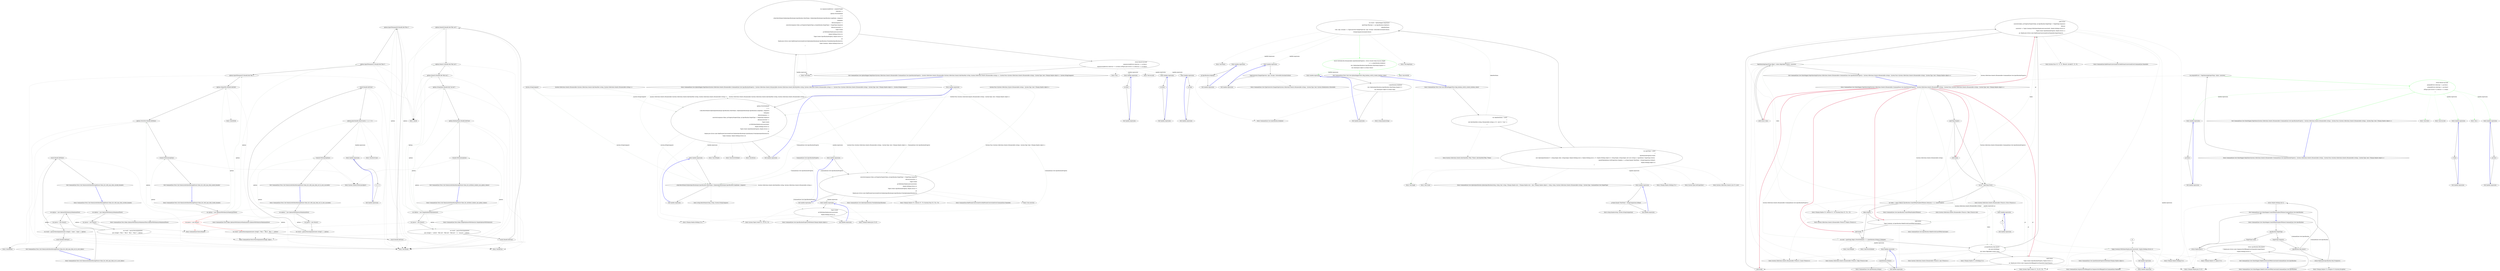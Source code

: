 digraph  {
m0_17 [label="Entry Unk.Be", span="", cluster="Unk.Be", file="InstanceChooser.cs"];
m0_12 [label="Entry CommandLine.Tests.Fakes.SimpleOptionsWithValueList.SimpleOptionsWithValueList()", span="35-35", cluster="CommandLine.Tests.Fakes.SimpleOptionsWithValueList.SimpleOptionsWithValueList()", file="InstanceChooser.cs"];
m0_16 [label="Entry Unk.BeTrue", span="", cluster="Unk.BeTrue", file="InstanceChooser.cs"];
m0_34 [label="Entry CommandLine.Tests.Unit.ValueListAttributeParsingFixture.Value_list_with_max_elem_outside_bounds()", span="76-76", cluster="CommandLine.Tests.Unit.ValueListAttributeParsingFixture.Value_list_with_max_elem_outside_bounds()", file="InstanceChooser.cs"];
m0_35 [label="var options = new OptionsWithValueListMaximumThree()", span="78-78", cluster="CommandLine.Tests.Unit.ValueListAttributeParsingFixture.Value_list_with_max_elem_outside_bounds()", file="InstanceChooser.cs"];
m0_36 [label="var parser = new Parser()", span="79-79", cluster="CommandLine.Tests.Unit.ValueListAttributeParsingFixture.Value_list_with_max_elem_outside_bounds()", file="InstanceChooser.cs"];
m0_37 [label="var result = parser.ParseArguments(\r\n                    new string[] { ''file.a'', ''file.b'', ''file.c'', ''file.d'' }, options)", span="80-81", cluster="CommandLine.Tests.Unit.ValueListAttributeParsingFixture.Value_list_with_max_elem_outside_bounds()", file="InstanceChooser.cs"];
m0_38 [label="result.Should().BeFalse()", span="83-83", cluster="CommandLine.Tests.Unit.ValueListAttributeParsingFixture.Value_list_with_max_elem_outside_bounds()", file="InstanceChooser.cs"];
m0_39 [label="Exit CommandLine.Tests.Unit.ValueListAttributeParsingFixture.Value_list_with_max_elem_outside_bounds()", span="76-76", cluster="CommandLine.Tests.Unit.ValueListAttributeParsingFixture.Value_list_with_max_elem_outside_bounds()", file="InstanceChooser.cs"];
m0_18 [label="Entry System.Console.WriteLine(object)", span="0-0", cluster="System.Console.WriteLine(object)", file="InstanceChooser.cs"];
m0_14 [label="Entry CommandLine.Parser.ParseArguments(string[], object)", span="141-141", cluster="CommandLine.Parser.ParseArguments(string[], object)", file="InstanceChooser.cs"];
m0_33 [label="Entry Unk.BeFalse", span="", cluster="Unk.BeFalse", file="InstanceChooser.cs"];
m0_32 [label="Entry Unk.BeNull", span="", cluster="Unk.BeNull", file="InstanceChooser.cs"];
m0_13 [label="Entry CommandLine.Parser.Parser()", span="55-55", cluster="CommandLine.Parser.Parser()", file="InstanceChooser.cs"];
m0_19 [label="Entry CommandLine.Tests.Unit.ValueListAttributeParsingFixture.Value_list_with_max_elem_inside_bounds()", span="59-59", cluster="CommandLine.Tests.Unit.ValueListAttributeParsingFixture.Value_list_with_max_elem_inside_bounds()", file="InstanceChooser.cs"];
m0_20 [label="var options = new OptionsWithValueListMaximumThree()", span="61-61", cluster="CommandLine.Tests.Unit.ValueListAttributeParsingFixture.Value_list_with_max_elem_inside_bounds()", file="InstanceChooser.cs"];
m0_21 [label="var parser = new Parser()", span="62-62", cluster="CommandLine.Tests.Unit.ValueListAttributeParsingFixture.Value_list_with_max_elem_inside_bounds()", color=red, community=0, file="InstanceChooser.cs"];
m0_22 [label="var result = parser.ParseArguments(new string[] { ''file.a'', ''file.b'', ''file.c'' }, options)", span="63-63", cluster="CommandLine.Tests.Unit.ValueListAttributeParsingFixture.Value_list_with_max_elem_inside_bounds()", file="InstanceChooser.cs"];
m0_24 [label="options.InputFilenames[0].Should().Be(''file.a'')", span="67-67", cluster="CommandLine.Tests.Unit.ValueListAttributeParsingFixture.Value_list_with_max_elem_inside_bounds()", file="InstanceChooser.cs"];
m0_25 [label="options.InputFilenames[1].Should().Be(''file.b'')", span="68-68", cluster="CommandLine.Tests.Unit.ValueListAttributeParsingFixture.Value_list_with_max_elem_inside_bounds()", file="InstanceChooser.cs"];
m0_26 [label="options.InputFilenames[2].Should().Be(''file.c'')", span="69-69", cluster="CommandLine.Tests.Unit.ValueListAttributeParsingFixture.Value_list_with_max_elem_inside_bounds()", file="InstanceChooser.cs"];
m0_27 [label="options.OutputFile.Should().BeNull()", span="70-70", cluster="CommandLine.Tests.Unit.ValueListAttributeParsingFixture.Value_list_with_max_elem_inside_bounds()", file="InstanceChooser.cs"];
m0_28 [label="options.Overwrite.Should().BeFalse()", span="71-71", cluster="CommandLine.Tests.Unit.ValueListAttributeParsingFixture.Value_list_with_max_elem_inside_bounds()", file="InstanceChooser.cs"];
m0_29 [label="Console.WriteLine(options)", span="72-72", cluster="CommandLine.Tests.Unit.ValueListAttributeParsingFixture.Value_list_with_max_elem_inside_bounds()", file="InstanceChooser.cs"];
m0_23 [label="result.Should().BeTrue()", span="65-65", cluster="CommandLine.Tests.Unit.ValueListAttributeParsingFixture.Value_list_with_max_elem_inside_bounds()", file="InstanceChooser.cs"];
m0_30 [label="Exit CommandLine.Tests.Unit.ValueListAttributeParsingFixture.Value_list_with_max_elem_inside_bounds()", span="59-59", cluster="CommandLine.Tests.Unit.ValueListAttributeParsingFixture.Value_list_with_max_elem_inside_bounds()", file="InstanceChooser.cs"];
m0_49 [label="Entry Unk.HaveCount", span="", cluster="Unk.HaveCount", file="InstanceChooser.cs"];
m0_40 [label="Entry CommandLine.Tests.Unit.ValueListAttributeParsingFixture.Value_list_with_max_elem_set_to_zero_succeeds()", span="87-87", cluster="CommandLine.Tests.Unit.ValueListAttributeParsingFixture.Value_list_with_max_elem_set_to_zero_succeeds()", file="InstanceChooser.cs"];
m0_41 [label="var options = new OptionsWithValueListMaximumZero()", span="89-89", cluster="CommandLine.Tests.Unit.ValueListAttributeParsingFixture.Value_list_with_max_elem_set_to_zero_succeeds()", file="InstanceChooser.cs"];
m0_42 [label="var parser = new Parser()", span="90-90", cluster="CommandLine.Tests.Unit.ValueListAttributeParsingFixture.Value_list_with_max_elem_set_to_zero_succeeds()", file="InstanceChooser.cs"];
m0_43 [label="var result = parser.ParseArguments(new string[] { }, options)", span="91-91", cluster="CommandLine.Tests.Unit.ValueListAttributeParsingFixture.Value_list_with_max_elem_set_to_zero_succeeds()", file="InstanceChooser.cs"];
m0_45 [label="options.Junk.Should().HaveCount(n => n == 0)", span="95-95", cluster="CommandLine.Tests.Unit.ValueListAttributeParsingFixture.Value_list_with_max_elem_set_to_zero_succeeds()", file="InstanceChooser.cs"];
m0_46 [label="Console.WriteLine(options)", span="96-96", cluster="CommandLine.Tests.Unit.ValueListAttributeParsingFixture.Value_list_with_max_elem_set_to_zero_succeeds()", file="InstanceChooser.cs"];
m0_44 [label="result.Should().BeTrue()", span="93-93", cluster="CommandLine.Tests.Unit.ValueListAttributeParsingFixture.Value_list_with_max_elem_set_to_zero_succeeds()", file="InstanceChooser.cs"];
m0_47 [label="Exit CommandLine.Tests.Unit.ValueListAttributeParsingFixture.Value_list_with_max_elem_set_to_zero_succeeds()", span="87-87", cluster="CommandLine.Tests.Unit.ValueListAttributeParsingFixture.Value_list_with_max_elem_set_to_zero_succeeds()", file="InstanceChooser.cs"];
m0_50 [label="Entry lambda expression", span="95-95", cluster="lambda expression", file="InstanceChooser.cs"];
m0_51 [label="n == 0", span="95-95", cluster="lambda expression", file="InstanceChooser.cs"];
m0_52 [label="Exit lambda expression", span="95-95", cluster="lambda expression", file="InstanceChooser.cs"];
m0_48 [label="Entry CommandLine.Tests.Fakes.OptionsWithValueListMaximumZero.OptionsWithValueListMaximumZero()", span="36-36", cluster="CommandLine.Tests.Fakes.OptionsWithValueListMaximumZero.OptionsWithValueListMaximumZero()", file="InstanceChooser.cs"];
m0_31 [label="Entry CommandLine.Tests.Fakes.OptionsWithValueListMaximumThree.OptionsWithValueListMaximumThree()", span="35-35", cluster="CommandLine.Tests.Fakes.OptionsWithValueListMaximumThree.OptionsWithValueListMaximumThree()", file="InstanceChooser.cs"];
m0_53 [label="Entry CommandLine.Tests.Unit.ValueListAttributeParsingFixture.Value_list_with_max_elem_set_to_zero_failes()", span="100-100", cluster="CommandLine.Tests.Unit.ValueListAttributeParsingFixture.Value_list_with_max_elem_set_to_zero_failes()", file="InstanceChooser.cs"];
m0_54 [label="var options = new OptionsWithValueListMaximumZero()", span="102-102", cluster="CommandLine.Tests.Unit.ValueListAttributeParsingFixture.Value_list_with_max_elem_set_to_zero_failes()", file="InstanceChooser.cs"];
m0_55 [label="var parser = new Parser()", span="103-103", cluster="CommandLine.Tests.Unit.ValueListAttributeParsingFixture.Value_list_with_max_elem_set_to_zero_failes()", file="InstanceChooser.cs"];
m0_56 [label="var result = parser.ParseArguments(new string[] { ''some'', ''value'' }, options)", span="104-104", cluster="CommandLine.Tests.Unit.ValueListAttributeParsingFixture.Value_list_with_max_elem_set_to_zero_failes()", file="InstanceChooser.cs"];
m0_57 [label="result.Should().BeFalse()", span="106-106", cluster="CommandLine.Tests.Unit.ValueListAttributeParsingFixture.Value_list_with_max_elem_set_to_zero_failes()", file="InstanceChooser.cs"];
m0_58 [label="Exit CommandLine.Tests.Unit.ValueListAttributeParsingFixture.Value_list_with_max_elem_set_to_zero_failes()", span="100-100", cluster="CommandLine.Tests.Unit.ValueListAttributeParsingFixture.Value_list_with_max_elem_set_to_zero_failes()", file="InstanceChooser.cs"];
m0_0 [label="Entry CommandLine.Tests.Unit.ValueListAttributeParsingFixture.Value_list_attribute_isolates_non_option_values()", span="41-41", cluster="CommandLine.Tests.Unit.ValueListAttributeParsingFixture.Value_list_attribute_isolates_non_option_values()", file="InstanceChooser.cs"];
m0_1 [label="var options = new SimpleOptionsWithValueList()", span="43-43", cluster="CommandLine.Tests.Unit.ValueListAttributeParsingFixture.Value_list_attribute_isolates_non_option_values()", file="InstanceChooser.cs"];
m0_2 [label="var parser = new Parser()", span="44-44", cluster="CommandLine.Tests.Unit.ValueListAttributeParsingFixture.Value_list_attribute_isolates_non_option_values()", file="InstanceChooser.cs"];
m0_3 [label="var result = parser.ParseArguments(\r\n                new string[] { ''--switch'', ''file1.ext'', ''file2.ext'', ''file3.ext'', ''-s'', ''out.ext'' }, options)", span="45-46", cluster="CommandLine.Tests.Unit.ValueListAttributeParsingFixture.Value_list_attribute_isolates_non_option_values()", file="InstanceChooser.cs"];
m0_5 [label="options.Items[0].Should().Be(''file1.ext'')", span="50-50", cluster="CommandLine.Tests.Unit.ValueListAttributeParsingFixture.Value_list_attribute_isolates_non_option_values()", file="InstanceChooser.cs"];
m0_6 [label="options.Items[1].Should().Be(''file2.ext'')", span="51-51", cluster="CommandLine.Tests.Unit.ValueListAttributeParsingFixture.Value_list_attribute_isolates_non_option_values()", file="InstanceChooser.cs"];
m0_7 [label="options.Items[2].Should().Be(''file3.ext'')", span="52-52", cluster="CommandLine.Tests.Unit.ValueListAttributeParsingFixture.Value_list_attribute_isolates_non_option_values()", file="InstanceChooser.cs"];
m0_8 [label="options.StringValue.Should().Be(''out.ext'')", span="53-53", cluster="CommandLine.Tests.Unit.ValueListAttributeParsingFixture.Value_list_attribute_isolates_non_option_values()", file="InstanceChooser.cs"];
m0_9 [label="options.BooleanValue.Should().BeTrue()", span="54-54", cluster="CommandLine.Tests.Unit.ValueListAttributeParsingFixture.Value_list_attribute_isolates_non_option_values()", file="InstanceChooser.cs"];
m0_10 [label="Console.WriteLine(options)", span="55-55", cluster="CommandLine.Tests.Unit.ValueListAttributeParsingFixture.Value_list_attribute_isolates_non_option_values()", file="InstanceChooser.cs"];
m0_4 [label="result.Should().BeTrue()", span="48-48", cluster="CommandLine.Tests.Unit.ValueListAttributeParsingFixture.Value_list_attribute_isolates_non_option_values()", file="InstanceChooser.cs"];
m0_11 [label="Exit CommandLine.Tests.Unit.ValueListAttributeParsingFixture.Value_list_attribute_isolates_non_option_values()", span="41-41", cluster="CommandLine.Tests.Unit.ValueListAttributeParsingFixture.Value_list_attribute_isolates_non_option_values()", file="InstanceChooser.cs"];
m0_15 [label="Entry Unk.Should", span="", cluster="Unk.Should", file="InstanceChooser.cs"];
m1_4 [label="Entry Unk.Select", span="", cluster="Unk.Select", file="OptionMapper.cs"];
m1_18 [label="Entry string.MatchName(string, string, System.StringComparer)", span="8-8", cluster="string.MatchName(string, string, System.StringComparer)", file="OptionMapper.cs"];
m1_24 [label="Entry CommandLine.Core.OptionSpecification.FromOptionSpecification()", span="15-15", cluster="CommandLine.Core.OptionSpecification.FromOptionSpecification()", file="OptionMapper.cs"];
m1_26 [label="Entry CSharpx.Maybe<T1>.Return<T1, T2>(System.Func<T1, T2>, T2)", span="126-126", cluster="CSharpx.Maybe<T1>.Return<T1, T2>(System.Func<T1, T2>, T2)", file="OptionMapper.cs"];
m1_23 [label="Entry CommandLine.BadFormatConversionError.BadFormatConversionError(CommandLine.NameInfo)", span="324-324", cluster="CommandLine.BadFormatConversionError.BadFormatConversionError(CommandLine.NameInfo)", file="OptionMapper.cs"];
m1_11 [label="Entry Unk.ToMaybe", span="", cluster="Unk.ToMaybe", file="OptionMapper.cs"];
m1_10 [label="Entry Unk.FirstOrDefault", span="", cluster="Unk.FirstOrDefault", file="OptionMapper.cs"];
m1_25 [label="Entry CSharpx.Maybe.Just<T>(T)", span="80-80", cluster="CSharpx.Maybe.Just<T>(T)", file="OptionMapper.cs"];
m1_13 [label="Entry System.Tuple.Create<T1, T2>(T1, T2)", span="0-0", cluster="System.Tuple.Create<T1, T2>(T1, T2)", file="OptionMapper.cs"];
m1_27 [label="Entry lambda expression", span="28-31", cluster="lambda expression", file="OptionMapper.cs"];
m1_8 [label="options.FirstOrDefault(\r\n                            s =>\r\n                            s.Key.MatchName(((OptionSpecification)pt.Specification).ShortName, ((OptionSpecification)pt.Specification).LongName, comparer))\r\n                               .ToMaybe()\r\n                               .Return(sequence =>\r\n                                    converter(sequence.Value, pt.Property.PropertyType, pt.Specification.TargetType != TargetType.Sequence)\r\n                                    .Return(converted =>\r\n                                            Tuple.Create(\r\n                                                pt.WithValue(Maybe.Just(converted)),\r\n                                                Maybe.Nothing<Error>()),\r\n                                            Tuple.Create<SpecificationProperty, Maybe<Error>>(\r\n                                                pt,\r\n                                                Maybe.Just<Error>(new BadFormatConversionError(((OptionSpecification)pt.Specification).FromOptionSpecification())))),\r\n                                Tuple.Create(pt, Maybe.Nothing<Error>()))", span="22-35", cluster="lambda expression", file="OptionMapper.cs"];
m1_16 [label="s.Key.MatchName(((OptionSpecification)pt.Specification).ShortName, ((OptionSpecification)pt.Specification).LongName, comparer)", span="24-24", cluster="lambda expression", file="OptionMapper.cs"];
m1_20 [label="converter(sequence.Value, pt.Property.PropertyType, pt.Specification.TargetType != TargetType.Sequence)\r\n                                    .Return(converted =>\r\n                                            Tuple.Create(\r\n                                                pt.WithValue(Maybe.Just(converted)),\r\n                                                Maybe.Nothing<Error>()),\r\n                                            Tuple.Create<SpecificationProperty, Maybe<Error>>(\r\n                                                pt,\r\n                                                Maybe.Just<Error>(new BadFormatConversionError(((OptionSpecification)pt.Specification).FromOptionSpecification()))))", span="27-34", cluster="lambda expression", file="OptionMapper.cs"];
m1_7 [label="Entry lambda expression", span="21-35", cluster="lambda expression", file="OptionMapper.cs"];
m1_31 [label="Entry lambda expression", span="38-38", cluster="lambda expression", file="OptionMapper.cs"];
m1_34 [label="Entry lambda expression", span="39-39", cluster="lambda expression", file="OptionMapper.cs"];
m1_37 [label="Entry lambda expression", span="39-39", cluster="lambda expression", file="OptionMapper.cs"];
m1_28 [label="Tuple.Create(\r\n                                                pt.WithValue(Maybe.Just(converted)),\r\n                                                Maybe.Nothing<Error>())", span="29-31", cluster="lambda expression", file="OptionMapper.cs"];
m1_9 [label="Exit lambda expression", span="21-35", cluster="lambda expression", file="OptionMapper.cs"];
m1_15 [label="Entry lambda expression", span="23-24", cluster="lambda expression", file="OptionMapper.cs"];
m1_19 [label="Entry lambda expression", span="26-34", cluster="lambda expression", file="OptionMapper.cs"];
m1_17 [label="Exit lambda expression", span="23-24", cluster="lambda expression", file="OptionMapper.cs"];
m1_21 [label="Exit lambda expression", span="26-34", cluster="lambda expression", file="OptionMapper.cs"];
m1_29 [label="Exit lambda expression", span="28-31", cluster="lambda expression", file="OptionMapper.cs"];
m1_32 [label="se.Item1", span="38-38", cluster="lambda expression", file="OptionMapper.cs"];
m1_33 [label="Exit lambda expression", span="38-38", cluster="lambda expression", file="OptionMapper.cs"];
m1_35 [label="se.Item2", span="39-39", cluster="lambda expression", file="OptionMapper.cs"];
m1_36 [label="Exit lambda expression", span="39-39", cluster="lambda expression", file="OptionMapper.cs"];
m1_38 [label="se.Value", span="39-39", cluster="lambda expression", file="OptionMapper.cs"];
m1_39 [label="Exit lambda expression", span="39-39", cluster="lambda expression", file="OptionMapper.cs"];
m1_14 [label="Entry Unk.Return", span="", cluster="Unk.Return", file="OptionMapper.cs"];
m1_22 [label="Entry Unk.converter", span="", cluster="Unk.converter", file="OptionMapper.cs"];
m1_5 [label="Entry Unk.>", span="", cluster="Unk.>", file="OptionMapper.cs"];
m1_12 [label="Entry CSharpx.Maybe.Nothing<T>()", span="75-75", cluster="CSharpx.Maybe.Nothing<T>()", file="OptionMapper.cs"];
m1_30 [label="Entry CommandLine.Core.SpecificationProperty.WithValue(CSharpx.Maybe<object>)", span="18-18", cluster="CommandLine.Core.SpecificationProperty.WithValue(CSharpx.Maybe<object>)", file="OptionMapper.cs"];
m1_6 [label="Entry Unk.Succeed", span="", cluster="Unk.Succeed", file="OptionMapper.cs"];
m1_0 [label="Entry CommandLine.Core.OptionMapper.MapValues(System.Collections.Generic.IEnumerable<CommandLine.Core.SpecificationProperty>, System.Collections.Generic.IEnumerable<System.Collections.Generic.KeyValuePair<string, System.Collections.Generic.IEnumerable<string>>>, System.Func<System.Collections.Generic.IEnumerable<string>, System.Type, bool, CSharpx.Maybe<object>>, System.StringComparer)", span="14-14", cluster="CommandLine.Core.OptionMapper.MapValues(System.Collections.Generic.IEnumerable<CommandLine.Core.SpecificationProperty>, System.Collections.Generic.IEnumerable<System.Collections.Generic.KeyValuePair<string, System.Collections.Generic.IEnumerable<string>>>, System.Func<System.Collections.Generic.IEnumerable<string>, System.Type, bool, CSharpx.Maybe<object>>, System.StringComparer)", file="OptionMapper.cs"];
m1_1 [label="var sequencesAndErrors = propertyTuples\r\n                .Select(pt =>\r\n                    options.FirstOrDefault(\r\n                            s =>\r\n                            s.Key.MatchName(((OptionSpecification)pt.Specification).ShortName, ((OptionSpecification)pt.Specification).LongName, comparer))\r\n                               .ToMaybe()\r\n                               .Return(sequence =>\r\n                                    converter(sequence.Value, pt.Property.PropertyType, pt.Specification.TargetType != TargetType.Sequence)\r\n                                    .Return(converted =>\r\n                                            Tuple.Create(\r\n                                                pt.WithValue(Maybe.Just(converted)),\r\n                                                Maybe.Nothing<Error>()),\r\n                                            Tuple.Create<SpecificationProperty, Maybe<Error>>(\r\n                                                pt,\r\n                                                Maybe.Just<Error>(new BadFormatConversionError(((OptionSpecification)pt.Specification).FromOptionSpecification())))),\r\n                                Tuple.Create(pt, Maybe.Nothing<Error>()))\r\n                )", span="20-36", cluster="CommandLine.Core.OptionMapper.MapValues(System.Collections.Generic.IEnumerable<CommandLine.Core.SpecificationProperty>, System.Collections.Generic.IEnumerable<System.Collections.Generic.KeyValuePair<string, System.Collections.Generic.IEnumerable<string>>>, System.Func<System.Collections.Generic.IEnumerable<string>, System.Type, bool, CSharpx.Maybe<object>>, System.StringComparer)", file="OptionMapper.cs"];
m1_2 [label="return Result.Succeed(\r\n                sequencesAndErrors.Select(se => se.Item1),\r\n                sequencesAndErrors.Select(se => se.Item2).OfType<Just<Error>>().Select(se => se.Value));", span="37-39", cluster="CommandLine.Core.OptionMapper.MapValues(System.Collections.Generic.IEnumerable<CommandLine.Core.SpecificationProperty>, System.Collections.Generic.IEnumerable<System.Collections.Generic.KeyValuePair<string, System.Collections.Generic.IEnumerable<string>>>, System.Func<System.Collections.Generic.IEnumerable<string>, System.Type, bool, CSharpx.Maybe<object>>, System.StringComparer)", file="OptionMapper.cs"];
m1_3 [label="Exit CommandLine.Core.OptionMapper.MapValues(System.Collections.Generic.IEnumerable<CommandLine.Core.SpecificationProperty>, System.Collections.Generic.IEnumerable<System.Collections.Generic.KeyValuePair<string, System.Collections.Generic.IEnumerable<string>>>, System.Func<System.Collections.Generic.IEnumerable<string>, System.Type, bool, CSharpx.Maybe<object>>, System.StringComparer)", span="14-14", cluster="CommandLine.Core.OptionMapper.MapValues(System.Collections.Generic.IEnumerable<CommandLine.Core.SpecificationProperty>, System.Collections.Generic.IEnumerable<System.Collections.Generic.KeyValuePair<string, System.Collections.Generic.IEnumerable<string>>>, System.Func<System.Collections.Generic.IEnumerable<string>, System.Type, bool, CSharpx.Maybe<object>>, System.StringComparer)", file="OptionMapper.cs"];
m1_40 [label="System.Collections.Generic.IEnumerable<System.Collections.Generic.KeyValuePair<string, System.Collections.Generic.IEnumerable<string>>>", span="", file="OptionMapper.cs"];
m1_41 [label="System.Func<System.Collections.Generic.IEnumerable<string>, System.Type, bool, CSharpx.Maybe<object>>", span="", file="OptionMapper.cs"];
m1_42 [label="System.StringComparer", span="", file="OptionMapper.cs"];
m1_43 [label="CommandLine.Core.SpecificationProperty", span="", file="OptionMapper.cs"];
m2_13 [label="Entry Unk.Where", span="", cluster="Unk.Where", file="OptionMapperTests.cs"];
m2_12 [label="Entry Unk.Create", span="", cluster="Unk.Create", file="OptionMapperTests.cs"];
m2_6 [label="Entry System.Collections.Generic.KeyValuePair<TKey, TValue>.KeyValuePair(TKey, TValue)", span="0-0", cluster="System.Collections.Generic.KeyValuePair<TKey, TValue>.KeyValuePair(TKey, TValue)", file="OptionMapperTests.cs"];
m2_11 [label="Entry Unk.Single", span="", cluster="Unk.Single", file="OptionMapperTests.cs"];
m2_15 [label="Entry Unk.NotNull", span="", cluster="Unk.NotNull", file="OptionMapperTests.cs"];
m2_7 [label="Entry CommandLine.Core.OptionSpecification.OptionSpecification(string, string, bool, string, CSharpx.Maybe<int>, CSharpx.Maybe<int>, char, CSharpx.Maybe<object>, string, string, System.Collections.Generic.IEnumerable<string>, System.Type, CommandLine.Core.TargetType)", span="16-16", cluster="CommandLine.Core.OptionSpecification.OptionSpecification(string, string, bool, string, CSharpx.Maybe<int>, CSharpx.Maybe<int>, char, CSharpx.Maybe<object>, string, string, System.Collections.Generic.IEnumerable<string>, System.Type, CommandLine.Core.TargetType)", file="OptionMapperTests.cs"];
m2_27 [label="Entry CommandLine.Core.TypeConverter.ChangeType(System.Collections.Generic.IEnumerable<string>, System.Type, bool, System.Globalization.CultureInfo)", span="13-13", cluster="CommandLine.Core.TypeConverter.ChangeType(System.Collections.Generic.IEnumerable<string>, System.Type, bool, System.Globalization.CultureInfo)", file="OptionMapperTests.cs"];
m2_16 [label="Entry lambda expression", span="28-28", cluster="lambda expression", file="OptionMapperTests.cs"];
m2_28 [label="Entry lambda expression", span="41-43", cluster="lambda expression", file="OptionMapperTests.cs"];
m2_20 [label="Entry lambda expression", span="34-34", cluster="lambda expression", file="OptionMapperTests.cs"];
m2_24 [label="Entry lambda expression", span="36-36", cluster="lambda expression", file="OptionMapperTests.cs"];
m2_30 [label="Exit lambda expression", span="41-43", cluster="lambda expression", file="OptionMapperTests.cs"];
m2_29 [label="a.Specification.IsOption()\r\n                && ((OptionSpecification)a.Specification).ShortName.Equals(''x'')\r\n                && (bool)((Just<object>)a.Value).Value", span="41-43", cluster="lambda expression", file="OptionMapperTests.cs"];
m2_22 [label="Exit lambda expression", span="34-34", cluster="lambda expression", file="OptionMapperTests.cs"];
m2_21 [label="pt.Specification.IsOption()", span="34-34", cluster="lambda expression", file="OptionMapperTests.cs"];
m2_26 [label="Exit lambda expression", span="36-36", cluster="lambda expression", file="OptionMapperTests.cs"];
m2_25 [label="TypeConverter.ChangeType(vals, type, isScalar, CultureInfo.InvariantCulture)", span="36-36", cluster="lambda expression", file="OptionMapperTests.cs"];
m2_17 [label="p.Name.Equals(''BoolValue'', StringComparison.Ordinal)", span="28-28", cluster="lambda expression", file="OptionMapperTests.cs"];
m2_18 [label="Exit lambda expression", span="28-28", cluster="lambda expression", file="OptionMapperTests.cs"];
m2_0 [label="Entry CommandLine.Tests.Unit.Core.OptionMapperTests.Map_boolean_switch_creates_boolean_value()", span="17-17", cluster="CommandLine.Tests.Unit.Core.OptionMapperTests.Map_boolean_switch_creates_boolean_value()", file="OptionMapperTests.cs"];
m2_4 [label="Assert.NotNull(((Ok<IEnumerable<SpecificationProperty>, Error>)result).Value.Success.Single(\r\n                a => a.Specification.IsOption()\r\n                && ((OptionSpecification)a.Specification).ShortName.Equals(''x'')\r\n                && (bool)((Just<object>)a.Value).Value))", span="40-43", cluster="CommandLine.Tests.Unit.Core.OptionMapperTests.Map_boolean_switch_creates_boolean_value()", color=green, community=1, file="OptionMapperTests.cs"];
m2_3 [label="var result = OptionMapper.MapValues(\r\n                specProps.Where(pt => pt.Specification.IsOption()),\r\n                tokenPartitions,\r\n                (vals, type, isScalar) => TypeConverter.ChangeType(vals, type, isScalar, CultureInfo.InvariantCulture),\r\n                StringComparer.InvariantCulture)", span="33-37", cluster="CommandLine.Tests.Unit.Core.OptionMapperTests.Map_boolean_switch_creates_boolean_value()", file="OptionMapperTests.cs"];
m2_1 [label="var tokenPartitions = new[]\r\n                {\r\n                    new KeyValuePair<string, IEnumerable<string>>(''x'', new [] { ''true'' })\r\n                }", span="20-23", cluster="CommandLine.Tests.Unit.Core.OptionMapperTests.Map_boolean_switch_creates_boolean_value()", file="OptionMapperTests.cs"];
m2_2 [label="var specProps = new[]\r\n                {\r\n                    SpecificationProperty.Create(\r\n                        new OptionSpecification(''x'', string.Empty, false, string.Empty, Maybe.Nothing<int>(), Maybe.Nothing<int>(), '\0', Maybe.Nothing<object>(), string.Empty, string.Empty, new List<string>(), typeof(bool), TargetType.Switch), \r\n                        typeof(FakeOptions).GetProperties().Single(p => p.Name.Equals(''BoolValue'', StringComparison.Ordinal)),\r\n                        Maybe.Nothing<object>())\r\n                }", span="24-30", cluster="CommandLine.Tests.Unit.Core.OptionMapperTests.Map_boolean_switch_creates_boolean_value()", file="OptionMapperTests.cs"];
m2_5 [label="Exit CommandLine.Tests.Unit.Core.OptionMapperTests.Map_boolean_switch_creates_boolean_value()", span="17-17", cluster="CommandLine.Tests.Unit.Core.OptionMapperTests.Map_boolean_switch_creates_boolean_value()", file="OptionMapperTests.cs"];
m2_31 [label="Entry string.Equals(string)", span="0-0", cluster="string.Equals(string)", file="OptionMapperTests.cs"];
m2_8 [label="Entry CSharpx.Maybe.Nothing<T>()", span="75-75", cluster="CSharpx.Maybe.Nothing<T>()", file="OptionMapperTests.cs"];
m2_19 [label="Entry string.Equals(string, System.StringComparison)", span="0-0", cluster="string.Equals(string, System.StringComparison)", file="OptionMapperTests.cs"];
m2_23 [label="Entry CommandLine.Core.Specification.IsOption()", span="10-10", cluster="CommandLine.Core.Specification.IsOption()", file="OptionMapperTests.cs"];
m2_14 [label="Entry Unk.MapValues", span="", cluster="Unk.MapValues", file="OptionMapperTests.cs"];
m2_10 [label="Entry System.Type.GetProperties()", span="0-0", cluster="System.Type.GetProperties()", file="OptionMapperTests.cs"];
m2_9 [label="Entry System.Collections.Generic.List<T>.List()", span="0-0", cluster="System.Collections.Generic.List<T>.List()", file="OptionMapperTests.cs"];
m5_36 [label="Entry CSharpx.Maybe<T1>.Return<T1, T2>(System.Func<T1, T2>, T2)", span="126-126", cluster="CSharpx.Maybe<T1>.Return<T1, T2>(System.Func<T1, T2>, T2)", file="ValueMapper.cs"];
m5_32 [label="Entry System.Collections.Generic.IEnumerable<TSource>.Empty<TSource>()", span="31-31", cluster="System.Collections.Generic.IEnumerable<TSource>.Empty<TSource>()", file="ValueMapper.cs"];
m5_0 [label="Entry CommandLine.Core.ValueMapper.MapValues(System.Collections.Generic.IEnumerable<CommandLine.Core.SpecificationProperty>, System.Collections.Generic.IEnumerable<string>, System.Func<System.Collections.Generic.IEnumerable<string>, System.Type, bool, CSharpx.Maybe<object>>)", span="15-15", cluster="CommandLine.Core.ValueMapper.MapValues(System.Collections.Generic.IEnumerable<CommandLine.Core.SpecificationProperty>, System.Collections.Generic.IEnumerable<string>, System.Func<System.Collections.Generic.IEnumerable<string>, System.Type, bool, CSharpx.Maybe<object>>)", file="ValueMapper.cs"];
m5_2 [label="return Result.Succeed(\r\n                propAndErrors.Select(pe => pe.Item1),\r\n                propAndErrors.Select(pe => pe.Item2)\r\n                    .OfType<Just<Error>>().Select(e => e.Value)\r\n                );", span="22-26", cluster="CommandLine.Core.ValueMapper.MapValues(System.Collections.Generic.IEnumerable<CommandLine.Core.SpecificationProperty>, System.Collections.Generic.IEnumerable<string>, System.Func<System.Collections.Generic.IEnumerable<string>, System.Type, bool, CSharpx.Maybe<object>>)", color=green, community=0, file="ValueMapper.cs"];
m5_1 [label="var propAndErrors = MapValuesImpl(specProps, values, converter)", span="20-20", cluster="CommandLine.Core.ValueMapper.MapValues(System.Collections.Generic.IEnumerable<CommandLine.Core.SpecificationProperty>, System.Collections.Generic.IEnumerable<string>, System.Func<System.Collections.Generic.IEnumerable<string>, System.Type, bool, CSharpx.Maybe<object>>)", file="ValueMapper.cs"];
m5_3 [label="Exit CommandLine.Core.ValueMapper.MapValues(System.Collections.Generic.IEnumerable<CommandLine.Core.SpecificationProperty>, System.Collections.Generic.IEnumerable<string>, System.Func<System.Collections.Generic.IEnumerable<string>, System.Type, bool, CSharpx.Maybe<object>>)", span="15-15", cluster="CommandLine.Core.ValueMapper.MapValues(System.Collections.Generic.IEnumerable<CommandLine.Core.SpecificationProperty>, System.Collections.Generic.IEnumerable<string>, System.Func<System.Collections.Generic.IEnumerable<string>, System.Type, bool, CSharpx.Maybe<object>>)", file="ValueMapper.cs"];
m5_71 [label="Entry CSharpx.Maybe<T>.FromJust<T>(System.Exception)", span="160-160", cluster="CSharpx.Maybe<T>.FromJust<T>(System.Exception)", file="ValueMapper.cs"];
m5_6 [label="Entry Unk.>", span="", cluster="Unk.>", file="ValueMapper.cs"];
m5_4 [label="Entry CommandLine.Core.ValueMapper.MapValuesImpl(System.Collections.Generic.IEnumerable<CommandLine.Core.SpecificationProperty>, System.Collections.Generic.IEnumerable<string>, System.Func<System.Collections.Generic.IEnumerable<string>, System.Type, bool, CSharpx.Maybe<object>>)", span="29-29", cluster="CommandLine.Core.ValueMapper.MapValuesImpl(System.Collections.Generic.IEnumerable<CommandLine.Core.SpecificationProperty>, System.Collections.Generic.IEnumerable<string>, System.Func<System.Collections.Generic.IEnumerable<string>, System.Type, bool, CSharpx.Maybe<object>>)", file="ValueMapper.cs"];
m5_29 [label="MapValuesImpl(specProps.Skip(1), values.Skip(taken.Count()), converter)", span="65-65", cluster="CommandLine.Core.ValueMapper.MapValuesImpl(System.Collections.Generic.IEnumerable<CommandLine.Core.SpecificationProperty>, System.Collections.Generic.IEnumerable<string>, System.Func<System.Collections.Generic.IEnumerable<string>, System.Type, bool, CSharpx.Maybe<object>>)", file="ValueMapper.cs"];
m5_17 [label="specProps.Empty()", span="34-34", cluster="CommandLine.Core.ValueMapper.MapValuesImpl(System.Collections.Generic.IEnumerable<CommandLine.Core.SpecificationProperty>, System.Collections.Generic.IEnumerable<string>, System.Func<System.Collections.Generic.IEnumerable<string>, System.Type, bool, CSharpx.Maybe<object>>)", file="ValueMapper.cs"];
m5_18 [label="yield break;", span="36-36", cluster="CommandLine.Core.ValueMapper.MapValuesImpl(System.Collections.Generic.IEnumerable<CommandLine.Core.SpecificationProperty>, System.Collections.Generic.IEnumerable<string>, System.Func<System.Collections.Generic.IEnumerable<string>, System.Type, bool, CSharpx.Maybe<object>>)", file="ValueMapper.cs"];
m5_22 [label="yield return\r\n                    Tuple.Create(pt, pt.Specification.MakeErrorInCaseOfMinConstraint());", span="42-43", cluster="CommandLine.Core.ValueMapper.MapValuesImpl(System.Collections.Generic.IEnumerable<CommandLine.Core.SpecificationProperty>, System.Collections.Generic.IEnumerable<string>, System.Func<System.Collections.Generic.IEnumerable<string>, System.Type, bool, CSharpx.Maybe<object>>)", file="ValueMapper.cs"];
m5_23 [label="yield break;", span="44-44", cluster="CommandLine.Core.ValueMapper.MapValuesImpl(System.Collections.Generic.IEnumerable<CommandLine.Core.SpecificationProperty>, System.Collections.Generic.IEnumerable<string>, System.Func<System.Collections.Generic.IEnumerable<string>, System.Type, bool, CSharpx.Maybe<object>>)", file="ValueMapper.cs"];
m5_26 [label="yield return\r\n                    Tuple.Create<SpecificationProperty, Maybe<Error>>(\r\n                        pt, Maybe.Just<Error>(new SequenceOutOfRangeError(NameInfo.EmptyName)));", span="52-54", cluster="CommandLine.Core.ValueMapper.MapValuesImpl(System.Collections.Generic.IEnumerable<CommandLine.Core.SpecificationProperty>, System.Collections.Generic.IEnumerable<string>, System.Func<System.Collections.Generic.IEnumerable<string>, System.Type, bool, CSharpx.Maybe<object>>)", file="ValueMapper.cs"];
m5_27 [label="yield break;", span="55-55", cluster="CommandLine.Core.ValueMapper.MapValuesImpl(System.Collections.Generic.IEnumerable<CommandLine.Core.SpecificationProperty>, System.Collections.Generic.IEnumerable<string>, System.Func<System.Collections.Generic.IEnumerable<string>, System.Type, bool, CSharpx.Maybe<object>>)", file="ValueMapper.cs"];
m5_28 [label="yield return\r\n                converter(taken, pt.Property.PropertyType, pt.Specification.TargetType != TargetType.Sequence)\r\n                    .Return(\r\n                        converted => Tuple.Create(pt.WithValue(Maybe.Just(converted)), Maybe.Nothing<Error>()),\r\n                        Tuple.Create<SpecificationProperty, Maybe<Error>>(\r\n                            pt, Maybe.Just<Error>(new BadFormatConversionError(NameInfo.EmptyName))));", span="58-63", cluster="CommandLine.Core.ValueMapper.MapValuesImpl(System.Collections.Generic.IEnumerable<CommandLine.Core.SpecificationProperty>, System.Collections.Generic.IEnumerable<string>, System.Func<System.Collections.Generic.IEnumerable<string>, System.Type, bool, CSharpx.Maybe<object>>)", file="ValueMapper.cs"];
m5_30 [label="yield return value;", span="67-67", cluster="CommandLine.Core.ValueMapper.MapValuesImpl(System.Collections.Generic.IEnumerable<CommandLine.Core.SpecificationProperty>, System.Collections.Generic.IEnumerable<string>, System.Func<System.Collections.Generic.IEnumerable<string>, System.Type, bool, CSharpx.Maybe<object>>)", file="ValueMapper.cs"];
m5_19 [label="var pt = specProps.First()", span="38-38", cluster="CommandLine.Core.ValueMapper.MapValuesImpl(System.Collections.Generic.IEnumerable<CommandLine.Core.SpecificationProperty>, System.Collections.Generic.IEnumerable<string>, System.Func<System.Collections.Generic.IEnumerable<string>, System.Type, bool, CSharpx.Maybe<object>>)", file="ValueMapper.cs"];
m5_20 [label="var taken = values.Take(pt.Specification.CountOfMaxNumberOfValues().Return(n => n, values.Count()))", span="39-39", cluster="CommandLine.Core.ValueMapper.MapValuesImpl(System.Collections.Generic.IEnumerable<CommandLine.Core.SpecificationProperty>, System.Collections.Generic.IEnumerable<string>, System.Func<System.Collections.Generic.IEnumerable<string>, System.Type, bool, CSharpx.Maybe<object>>)", file="ValueMapper.cs"];
m5_24 [label="var next = specProps.Skip(1).FirstOrDefault(s => s.Specification.IsValue()).ToMaybe()", span="47-47", cluster="CommandLine.Core.ValueMapper.MapValuesImpl(System.Collections.Generic.IEnumerable<CommandLine.Core.SpecificationProperty>, System.Collections.Generic.IEnumerable<string>, System.Func<System.Collections.Generic.IEnumerable<string>, System.Type, bool, CSharpx.Maybe<object>>)", file="ValueMapper.cs"];
m5_25 [label="pt.Specification.Max.IsJust()\r\n                && next.IsNothing()\r\n                && values.Skip(taken.Count()).Any()", span="48-50", cluster="CommandLine.Core.ValueMapper.MapValuesImpl(System.Collections.Generic.IEnumerable<CommandLine.Core.SpecificationProperty>, System.Collections.Generic.IEnumerable<string>, System.Func<System.Collections.Generic.IEnumerable<string>, System.Type, bool, CSharpx.Maybe<object>>)", file="ValueMapper.cs"];
m5_21 [label="taken.Empty()", span="40-40", cluster="CommandLine.Core.ValueMapper.MapValuesImpl(System.Collections.Generic.IEnumerable<CommandLine.Core.SpecificationProperty>, System.Collections.Generic.IEnumerable<string>, System.Func<System.Collections.Generic.IEnumerable<string>, System.Type, bool, CSharpx.Maybe<object>>)", file="ValueMapper.cs"];
m5_31 [label="Exit CommandLine.Core.ValueMapper.MapValuesImpl(System.Collections.Generic.IEnumerable<CommandLine.Core.SpecificationProperty>, System.Collections.Generic.IEnumerable<string>, System.Func<System.Collections.Generic.IEnumerable<string>, System.Type, bool, CSharpx.Maybe<object>>)", span="29-29", cluster="CommandLine.Core.ValueMapper.MapValuesImpl(System.Collections.Generic.IEnumerable<CommandLine.Core.SpecificationProperty>, System.Collections.Generic.IEnumerable<string>, System.Func<System.Collections.Generic.IEnumerable<string>, System.Type, bool, CSharpx.Maybe<object>>)", file="ValueMapper.cs"];
m5_34 [label="Entry CommandLine.Core.Specification.CountOfMaxNumberOfValues()", span="71-71", cluster="CommandLine.Core.Specification.CountOfMaxNumberOfValues()", file="ValueMapper.cs"];
m5_56 [label="Entry CommandLine.Core.Specification.IsValue()", span="15-15", cluster="CommandLine.Core.Specification.IsValue()", file="ValueMapper.cs"];
m5_42 [label="Entry Unk.ToMaybe", span="", cluster="Unk.ToMaybe", file="ValueMapper.cs"];
m5_46 [label="Entry CommandLine.SequenceOutOfRangeError.SequenceOutOfRangeError(CommandLine.NameInfo)", span="335-335", cluster="CommandLine.SequenceOutOfRangeError.SequenceOutOfRangeError(CommandLine.NameInfo)", file="ValueMapper.cs"];
m5_39 [label="Entry System.Tuple.Create<T1, T2>(T1, T2)", span="0-0", cluster="System.Tuple.Create<T1, T2>(T1, T2)", file="ValueMapper.cs"];
m5_47 [label="Entry CSharpx.Maybe.Just<T>(T)", span="80-80", cluster="CSharpx.Maybe.Just<T>(T)", file="ValueMapper.cs"];
m5_53 [label="Entry lambda expression", span="47-47", cluster="lambda expression", file="ValueMapper.cs"];
m5_8 [label="Entry lambda expression", span="23-23", cluster="lambda expression", file="ValueMapper.cs"];
m5_11 [label="Entry lambda expression", span="24-24", cluster="lambda expression", file="ValueMapper.cs"];
m5_14 [label="Entry lambda expression", span="25-25", cluster="lambda expression", file="ValueMapper.cs"];
m5_10 [label="Exit lambda expression", span="23-23", cluster="lambda expression", file="ValueMapper.cs"];
m5_9 [label="pe.Item1", span="23-23", cluster="lambda expression", file="ValueMapper.cs"];
m5_13 [label="Exit lambda expression", span="24-24", cluster="lambda expression", file="ValueMapper.cs"];
m5_12 [label="pe.Item2", span="24-24", cluster="lambda expression", file="ValueMapper.cs"];
m5_16 [label="Exit lambda expression", span="25-25", cluster="lambda expression", file="ValueMapper.cs"];
m5_15 [label="e.Value", span="25-25", cluster="lambda expression", file="ValueMapper.cs"];
m5_57 [label="Entry lambda expression", span="61-61", cluster="lambda expression", file="ValueMapper.cs"];
m5_58 [label="Tuple.Create(pt.WithValue(Maybe.Just(converted)), Maybe.Nothing<Error>())", span="61-61", cluster="lambda expression", file="ValueMapper.cs"];
m5_50 [label="Entry lambda expression", span="39-39", cluster="lambda expression", file="ValueMapper.cs"];
m5_59 [label="Exit lambda expression", span="61-61", cluster="lambda expression", file="ValueMapper.cs"];
m5_52 [label="Exit lambda expression", span="39-39", cluster="lambda expression", file="ValueMapper.cs"];
m5_51 [label=n, span="39-39", cluster="lambda expression", file="ValueMapper.cs"];
m5_54 [label="s.Specification.IsValue()", span="47-47", cluster="lambda expression", file="ValueMapper.cs"];
m5_55 [label="Exit lambda expression", span="47-47", cluster="lambda expression", file="ValueMapper.cs"];
m5_33 [label="Entry System.Collections.Generic.IEnumerable<TSource>.First<TSource>()", span="0-0", cluster="System.Collections.Generic.IEnumerable<TSource>.First<TSource>()", file="ValueMapper.cs"];
m5_45 [label="Entry System.Collections.Generic.IEnumerable<TSource>.Any<TSource>()", span="0-0", cluster="System.Collections.Generic.IEnumerable<TSource>.Any<TSource>()", file="ValueMapper.cs"];
m5_60 [label="Entry CommandLine.Core.SpecificationProperty.WithValue(CSharpx.Maybe<object>)", span="18-18", cluster="CommandLine.Core.SpecificationProperty.WithValue(CSharpx.Maybe<object>)", file="ValueMapper.cs"];
m5_40 [label="Entry System.Collections.Generic.IEnumerable<TSource>.Skip<TSource>(int)", span="0-0", cluster="System.Collections.Generic.IEnumerable<TSource>.Skip<TSource>(int)", file="ValueMapper.cs"];
m5_37 [label="Entry System.Collections.Generic.IEnumerable<TSource>.Take<TSource>(int)", span="0-0", cluster="System.Collections.Generic.IEnumerable<TSource>.Take<TSource>(int)", file="ValueMapper.cs"];
m5_48 [label="Entry System.Func<T1, T2, T3, TResult>.Invoke(T1, T2, T3)", span="0-0", cluster="System.Func<T1, T2, T3, TResult>.Invoke(T1, T2, T3)", file="ValueMapper.cs"];
m5_72 [label="Entry CommandLine.Core.ValueMapper.MakeErrorInCaseOfMinConstraint(CommandLine.Core.Specification)", span="87-87", cluster="CommandLine.Core.ValueMapper.MakeErrorInCaseOfMinConstraint(CommandLine.Core.Specification)", file="ValueMapper.cs"];
m5_73 [label="return specification.Min.IsJust()\r\n                ? Maybe.Just<Error>(new SequenceOutOfRangeError(NameInfo.EmptyName))\r\n                : Maybe.Nothing<Error>();", span="89-91", cluster="CommandLine.Core.ValueMapper.MakeErrorInCaseOfMinConstraint(CommandLine.Core.Specification)", file="ValueMapper.cs"];
m5_74 [label="Exit CommandLine.Core.ValueMapper.MakeErrorInCaseOfMinConstraint(CommandLine.Core.Specification)", span="87-87", cluster="CommandLine.Core.ValueMapper.MakeErrorInCaseOfMinConstraint(CommandLine.Core.Specification)", file="ValueMapper.cs"];
m5_5 [label="Entry Unk.Select", span="", cluster="Unk.Select", file="ValueMapper.cs"];
m5_49 [label="Entry CommandLine.BadFormatConversionError.BadFormatConversionError(CommandLine.NameInfo)", span="324-324", cluster="CommandLine.BadFormatConversionError.BadFormatConversionError(CommandLine.NameInfo)", file="ValueMapper.cs"];
m5_38 [label="Entry CommandLine.Core.Specification.MakeErrorInCaseOfMinConstraint()", span="87-87", cluster="CommandLine.Core.Specification.MakeErrorInCaseOfMinConstraint()", file="ValueMapper.cs"];
m5_61 [label="Entry CSharpx.Maybe.Nothing<T>()", span="75-75", cluster="CSharpx.Maybe.Nothing<T>()", file="ValueMapper.cs"];
m5_44 [label="Entry CSharpx.Maybe<T>.IsNothing<T>()", span="170-170", cluster="CSharpx.Maybe<T>.IsNothing<T>()", file="ValueMapper.cs"];
m5_35 [label="Entry System.Collections.Generic.IEnumerable<TSource>.Count<TSource>()", span="0-0", cluster="System.Collections.Generic.IEnumerable<TSource>.Count<TSource>()", file="ValueMapper.cs"];
m5_62 [label="Entry CommandLine.Core.ValueMapper.CountOfMaxNumberOfValues(CommandLine.Core.Specification)", span="71-71", cluster="CommandLine.Core.ValueMapper.CountOfMaxNumberOfValues(CommandLine.Core.Specification)", file="ValueMapper.cs"];
m5_68 [label="return Maybe.Just(specification.Max.FromJust());", span="80-80", cluster="CommandLine.Core.ValueMapper.CountOfMaxNumberOfValues(CommandLine.Core.Specification)", file="ValueMapper.cs"];
m5_65 [label="return Maybe.Just(1);", span="76-76", cluster="CommandLine.Core.ValueMapper.CountOfMaxNumberOfValues(CommandLine.Core.Specification)", file="ValueMapper.cs"];
m5_67 [label="specification.Max.IsJust()", span="78-78", cluster="CommandLine.Core.ValueMapper.CountOfMaxNumberOfValues(CommandLine.Core.Specification)", file="ValueMapper.cs"];
m5_64 [label="TargetType.Scalar", span="75-75", cluster="CommandLine.Core.ValueMapper.CountOfMaxNumberOfValues(CommandLine.Core.Specification)", file="ValueMapper.cs"];
m5_69 [label="return Maybe.Nothing<int>();", span="84-84", cluster="CommandLine.Core.ValueMapper.CountOfMaxNumberOfValues(CommandLine.Core.Specification)", file="ValueMapper.cs"];
m5_66 [label="TargetType.Sequence", span="77-77", cluster="CommandLine.Core.ValueMapper.CountOfMaxNumberOfValues(CommandLine.Core.Specification)", file="ValueMapper.cs"];
m5_63 [label="specification.TargetType", span="73-73", cluster="CommandLine.Core.ValueMapper.CountOfMaxNumberOfValues(CommandLine.Core.Specification)", file="ValueMapper.cs"];
m5_70 [label="Exit CommandLine.Core.ValueMapper.CountOfMaxNumberOfValues(CommandLine.Core.Specification)", span="71-71", cluster="CommandLine.Core.ValueMapper.CountOfMaxNumberOfValues(CommandLine.Core.Specification)", file="ValueMapper.cs"];
m5_41 [label="Entry Unk.FirstOrDefault", span="", cluster="Unk.FirstOrDefault", file="ValueMapper.cs"];
m5_43 [label="Entry CSharpx.Maybe<T>.IsJust<T>()", span="175-175", cluster="CSharpx.Maybe<T>.IsJust<T>()", file="ValueMapper.cs"];
m5_7 [label="Entry Unk.Succeed", span="", cluster="Unk.Succeed", file="ValueMapper.cs"];
m5_75 [label=pt, span="", file="ValueMapper.cs"];
m0_34 -> m0_35  [key=0, style=solid];
m0_35 -> m0_36  [key=0, style=solid];
m0_35 -> m0_31  [key=2, style=dotted];
m0_35 -> m0_37  [key=1, style=dashed, color=darkseagreen4, label=options];
m0_36 -> m0_37  [key=0, style=solid];
m0_36 -> m0_13  [key=2, style=dotted];
m0_37 -> m0_38  [key=0, style=solid];
m0_37 -> m0_14  [key=2, style=dotted];
m0_38 -> m0_39  [key=0, style=solid];
m0_38 -> m0_15  [key=2, style=dotted];
m0_38 -> m0_33  [key=2, style=dotted];
m0_39 -> m0_34  [key=0, style=bold, color=blue];
m0_19 -> m0_20  [key=0, style=solid];
m0_20 -> m0_21  [key=0, style=solid, color=red];
m0_20 -> m0_31  [key=2, style=dotted];
m0_20 -> m0_22  [key=1, style=dashed, color=darkseagreen4, label=options];
m0_20 -> m0_24  [key=1, style=dashed, color=darkseagreen4, label=options];
m0_20 -> m0_25  [key=1, style=dashed, color=darkseagreen4, label=options];
m0_20 -> m0_26  [key=1, style=dashed, color=darkseagreen4, label=options];
m0_20 -> m0_27  [key=1, style=dashed, color=darkseagreen4, label=options];
m0_20 -> m0_28  [key=1, style=dashed, color=darkseagreen4, label=options];
m0_20 -> m0_29  [key=1, style=dashed, color=darkseagreen4, label=options];
m0_21 -> m0_22  [key=0, style=solid, color=red];
m0_21 -> m0_13  [key=2, style=dotted, color=red];
m0_22 -> m0_23  [key=0, style=solid];
m0_22 -> m0_14  [key=2, style=dotted];
m0_24 -> m0_25  [key=0, style=solid];
m0_24 -> m0_15  [key=2, style=dotted];
m0_24 -> m0_17  [key=2, style=dotted];
m0_25 -> m0_26  [key=0, style=solid];
m0_25 -> m0_15  [key=2, style=dotted];
m0_25 -> m0_17  [key=2, style=dotted];
m0_26 -> m0_27  [key=0, style=solid];
m0_26 -> m0_15  [key=2, style=dotted];
m0_26 -> m0_17  [key=2, style=dotted];
m0_27 -> m0_28  [key=0, style=solid];
m0_27 -> m0_15  [key=2, style=dotted];
m0_27 -> m0_32  [key=2, style=dotted];
m0_28 -> m0_29  [key=0, style=solid];
m0_28 -> m0_15  [key=2, style=dotted];
m0_28 -> m0_33  [key=2, style=dotted];
m0_29 -> m0_30  [key=0, style=solid];
m0_29 -> m0_18  [key=2, style=dotted];
m0_23 -> m0_24  [key=0, style=solid];
m0_23 -> m0_15  [key=2, style=dotted];
m0_23 -> m0_16  [key=2, style=dotted];
m0_30 -> m0_19  [key=0, style=bold, color=blue];
m0_40 -> m0_41  [key=0, style=solid];
m0_41 -> m0_42  [key=0, style=solid];
m0_41 -> m0_48  [key=2, style=dotted];
m0_41 -> m0_43  [key=1, style=dashed, color=darkseagreen4, label=options];
m0_41 -> m0_45  [key=1, style=dashed, color=darkseagreen4, label=options];
m0_41 -> m0_46  [key=1, style=dashed, color=darkseagreen4, label=options];
m0_42 -> m0_43  [key=0, style=solid];
m0_42 -> m0_13  [key=2, style=dotted];
m0_43 -> m0_44  [key=0, style=solid];
m0_43 -> m0_14  [key=2, style=dotted];
m0_45 -> m0_46  [key=0, style=solid];
m0_45 -> m0_15  [key=2, style=dotted];
m0_45 -> m0_49  [key=2, style=dotted];
m0_45 -> m0_50  [key=1, style=dashed, color=darkseagreen4, label="lambda expression"];
m0_46 -> m0_47  [key=0, style=solid];
m0_46 -> m0_18  [key=2, style=dotted];
m0_44 -> m0_45  [key=0, style=solid];
m0_44 -> m0_15  [key=2, style=dotted];
m0_44 -> m0_16  [key=2, style=dotted];
m0_47 -> m0_40  [key=0, style=bold, color=blue];
m0_50 -> m0_51  [key=0, style=solid];
m0_51 -> m0_52  [key=0, style=solid];
m0_52 -> m0_50  [key=0, style=bold, color=blue];
m0_53 -> m0_54  [key=0, style=solid];
m0_54 -> m0_55  [key=0, style=solid];
m0_54 -> m0_48  [key=2, style=dotted];
m0_54 -> m0_56  [key=1, style=dashed, color=darkseagreen4, label=options];
m0_55 -> m0_56  [key=0, style=solid];
m0_55 -> m0_13  [key=2, style=dotted];
m0_56 -> m0_57  [key=0, style=solid];
m0_56 -> m0_14  [key=2, style=dotted];
m0_57 -> m0_58  [key=0, style=solid];
m0_57 -> m0_15  [key=2, style=dotted];
m0_57 -> m0_33  [key=2, style=dotted];
m0_58 -> m0_53  [key=0, style=bold, color=blue];
m0_0 -> m0_1  [key=0, style=solid];
m0_1 -> m0_2  [key=0, style=solid];
m0_1 -> m0_12  [key=2, style=dotted];
m0_1 -> m0_3  [key=1, style=dashed, color=darkseagreen4, label=options];
m0_1 -> m0_5  [key=1, style=dashed, color=darkseagreen4, label=options];
m0_1 -> m0_6  [key=1, style=dashed, color=darkseagreen4, label=options];
m0_1 -> m0_7  [key=1, style=dashed, color=darkseagreen4, label=options];
m0_1 -> m0_8  [key=1, style=dashed, color=darkseagreen4, label=options];
m0_1 -> m0_9  [key=1, style=dashed, color=darkseagreen4, label=options];
m0_1 -> m0_10  [key=1, style=dashed, color=darkseagreen4, label=options];
m0_2 -> m0_3  [key=0, style=solid];
m0_2 -> m0_13  [key=2, style=dotted];
m0_3 -> m0_4  [key=0, style=solid];
m0_3 -> m0_14  [key=2, style=dotted];
m0_5 -> m0_6  [key=0, style=solid];
m0_5 -> m0_15  [key=2, style=dotted];
m0_5 -> m0_17  [key=2, style=dotted];
m0_6 -> m0_7  [key=0, style=solid];
m0_6 -> m0_15  [key=2, style=dotted];
m0_6 -> m0_17  [key=2, style=dotted];
m0_7 -> m0_8  [key=0, style=solid];
m0_7 -> m0_15  [key=2, style=dotted];
m0_7 -> m0_17  [key=2, style=dotted];
m0_8 -> m0_9  [key=0, style=solid];
m0_8 -> m0_15  [key=2, style=dotted];
m0_8 -> m0_17  [key=2, style=dotted];
m0_9 -> m0_10  [key=0, style=solid];
m0_9 -> m0_15  [key=2, style=dotted];
m0_9 -> m0_16  [key=2, style=dotted];
m0_10 -> m0_11  [key=0, style=solid];
m0_10 -> m0_18  [key=2, style=dotted];
m0_4 -> m0_5  [key=0, style=solid];
m0_4 -> m0_15  [key=2, style=dotted];
m0_4 -> m0_16  [key=2, style=dotted];
m0_11 -> m0_0  [key=0, style=bold, color=blue];
m1_27 -> m1_28  [key=0, style=solid];
m1_8 -> m1_9  [key=0, style=solid];
m1_8 -> m1_10  [key=2, style=dotted];
m1_8 -> m1_11  [key=2, style=dotted];
m1_8 -> m1_12  [key=2, style=dotted];
m1_8 -> m1_13  [key=2, style=dotted];
m1_8 -> m1_14  [key=2, style=dotted];
m1_8 -> m1_15  [key=1, style=dashed, color=darkseagreen4, label="lambda expression"];
m1_8 -> m1_19  [key=1, style=dashed, color=darkseagreen4, label="lambda expression"];
m1_16 -> m1_17  [key=0, style=solid];
m1_16 -> m1_18  [key=2, style=dotted];
m1_16 -> m1_16  [key=1, style=dashed, color=darkseagreen4, label="System.Collections.Generic.KeyValuePair<string, System.Collections.Generic.IEnumerable<string>>"];
m1_20 -> m1_21  [key=0, style=solid];
m1_20 -> m1_22  [key=2, style=dotted];
m1_20 -> m1_23  [key=2, style=dotted];
m1_20 -> m1_24  [key=2, style=dotted];
m1_20 -> m1_25  [key=2, style=dotted];
m1_20 -> m1_13  [key=2, style=dotted];
m1_20 -> m1_26  [key=2, style=dotted];
m1_20 -> m1_27  [key=1, style=dashed, color=darkseagreen4, label="lambda expression"];
m1_7 -> m1_8  [key=0, style=solid];
m1_7 -> m1_16  [key=1, style=dashed, color=darkseagreen4, label="CommandLine.Core.SpecificationProperty"];
m1_7 -> m1_20  [key=1, style=dashed, color=darkseagreen4, label="CommandLine.Core.SpecificationProperty"];
m1_7 -> m1_28  [key=1, style=dashed, color=darkseagreen4, label="CommandLine.Core.SpecificationProperty"];
m1_31 -> m1_32  [key=0, style=solid];
m1_34 -> m1_35  [key=0, style=solid];
m1_37 -> m1_38  [key=0, style=solid];
m1_28 -> m1_29  [key=0, style=solid];
m1_28 -> m1_25  [key=2, style=dotted];
m1_28 -> m1_30  [key=2, style=dotted];
m1_28 -> m1_12  [key=2, style=dotted];
m1_28 -> m1_13  [key=2, style=dotted];
m1_9 -> m1_7  [key=0, style=bold, color=blue];
m1_15 -> m1_16  [key=0, style=solid];
m1_19 -> m1_20  [key=0, style=solid];
m1_17 -> m1_15  [key=0, style=bold, color=blue];
m1_21 -> m1_19  [key=0, style=bold, color=blue];
m1_29 -> m1_27  [key=0, style=bold, color=blue];
m1_32 -> m1_33  [key=0, style=solid];
m1_33 -> m1_31  [key=0, style=bold, color=blue];
m1_35 -> m1_36  [key=0, style=solid];
m1_36 -> m1_34  [key=0, style=bold, color=blue];
m1_38 -> m1_39  [key=0, style=solid];
m1_39 -> m1_37  [key=0, style=bold, color=blue];
m1_0 -> m1_1  [key=0, style=solid];
m1_0 -> m1_8  [key=1, style=dashed, color=darkseagreen4, label="System.Collections.Generic.IEnumerable<System.Collections.Generic.KeyValuePair<string, System.Collections.Generic.IEnumerable<string>>>"];
m1_0 -> m1_16  [key=1, style=dashed, color=darkseagreen4, label="System.StringComparer"];
m1_0 -> m1_20  [key=1, style=dashed, color=darkseagreen4, label="System.Func<System.Collections.Generic.IEnumerable<string>, System.Type, bool, CSharpx.Maybe<object>>"];
m1_1 -> m1_2  [key=0, style=solid];
m1_1 -> m1_4  [key=2, style=dotted];
m1_1 -> m1_7  [key=1, style=dashed, color=darkseagreen4, label="lambda expression"];
m1_2 -> m1_3  [key=0, style=solid];
m1_2 -> m1_4  [key=2, style=dotted];
m1_2 -> m1_5  [key=2, style=dotted];
m1_2 -> m1_6  [key=2, style=dotted];
m1_2 -> m1_31  [key=1, style=dashed, color=darkseagreen4, label="lambda expression"];
m1_2 -> m1_34  [key=1, style=dashed, color=darkseagreen4, label="lambda expression"];
m1_2 -> m1_37  [key=1, style=dashed, color=darkseagreen4, label="lambda expression"];
m1_3 -> m1_0  [key=0, style=bold, color=blue];
m1_40 -> m1_8  [key=1, style=dashed, color=darkseagreen4, label="System.Collections.Generic.IEnumerable<System.Collections.Generic.KeyValuePair<string, System.Collections.Generic.IEnumerable<string>>>"];
m1_41 -> m1_8  [key=1, style=dashed, color=darkseagreen4, label="System.Func<System.Collections.Generic.IEnumerable<string>, System.Type, bool, CSharpx.Maybe<object>>"];
m1_41 -> m1_20  [key=1, style=dashed, color=darkseagreen4, label="System.Func<System.Collections.Generic.IEnumerable<string>, System.Type, bool, CSharpx.Maybe<object>>"];
m1_42 -> m1_8  [key=1, style=dashed, color=darkseagreen4, label="System.StringComparer"];
m1_42 -> m1_16  [key=1, style=dashed, color=darkseagreen4, label="System.StringComparer"];
m1_43 -> m1_16  [key=1, style=dashed, color=darkseagreen4, label="CommandLine.Core.SpecificationProperty"];
m1_43 -> m1_20  [key=1, style=dashed, color=darkseagreen4, label="CommandLine.Core.SpecificationProperty"];
m1_43 -> m1_28  [key=1, style=dashed, color=darkseagreen4, label="CommandLine.Core.SpecificationProperty"];
m2_16 -> m2_17  [key=0, style=solid];
m2_28 -> m2_29  [key=0, style=solid];
m2_20 -> m2_21  [key=0, style=solid];
m2_24 -> m2_25  [key=0, style=solid];
m2_30 -> m2_28  [key=0, style=bold, color=blue];
m2_29 -> m2_30  [key=0, style=solid];
m2_29 -> m2_23  [key=2, style=dotted];
m2_29 -> m2_31  [key=2, style=dotted];
m2_22 -> m2_20  [key=0, style=bold, color=blue];
m2_21 -> m2_22  [key=0, style=solid];
m2_21 -> m2_23  [key=2, style=dotted];
m2_26 -> m2_24  [key=0, style=bold, color=blue];
m2_25 -> m2_26  [key=0, style=solid];
m2_25 -> m2_27  [key=2, style=dotted];
m2_17 -> m2_18  [key=0, style=solid];
m2_17 -> m2_19  [key=2, style=dotted];
m2_18 -> m2_16  [key=0, style=bold, color=blue];
m2_0 -> m2_1  [key=0, style=solid];
m2_4 -> m2_5  [key=0, style=solid, color=green];
m2_4 -> m2_11  [key=2, style=dotted, color=green];
m2_4 -> m2_15  [key=2, style=dotted, color=green];
m2_4 -> m2_28  [key=1, style=dashed, color=green, label="lambda expression"];
m2_3 -> m2_4  [key=0, style=solid, color=green];
m2_3 -> m2_13  [key=2, style=dotted];
m2_3 -> m2_14  [key=2, style=dotted];
m2_3 -> m2_20  [key=1, style=dashed, color=darkseagreen4, label="lambda expression"];
m2_3 -> m2_24  [key=1, style=dashed, color=darkseagreen4, label="lambda expression"];
m2_1 -> m2_3  [key=1, style=dashed, color=darkseagreen4, label=tokenPartitions];
m2_1 -> m2_2  [key=0, style=solid];
m2_1 -> m2_6  [key=2, style=dotted];
m2_2 -> m2_3  [key=0, style=solid];
m2_2 -> m2_11  [key=2, style=dotted];
m2_2 -> m2_7  [key=2, style=dotted];
m2_2 -> m2_8  [key=2, style=dotted];
m2_2 -> m2_9  [key=2, style=dotted];
m2_2 -> m2_10  [key=2, style=dotted];
m2_2 -> m2_12  [key=2, style=dotted];
m2_2 -> m2_16  [key=1, style=dashed, color=darkseagreen4, label="lambda expression"];
m2_5 -> m2_0  [key=0, style=bold, color=blue];
m5_0 -> m5_1  [key=0, style=solid];
m5_2 -> m5_3  [key=0, style=solid, color=green];
m5_2 -> m5_5  [key=2, style=dotted, color=green];
m5_2 -> m5_6  [key=2, style=dotted, color=green];
m5_2 -> m5_7  [key=2, style=dotted, color=green];
m5_2 -> m5_8  [key=1, style=dashed, color=green, label="lambda expression"];
m5_2 -> m5_11  [key=1, style=dashed, color=green, label="lambda expression"];
m5_2 -> m5_14  [key=1, style=dashed, color=green, label="lambda expression"];
m5_1 -> m5_2  [key=0, style=solid, color=green];
m5_1 -> m5_4  [key=2, style=dotted];
m5_3 -> m5_0  [key=0, style=bold, color=blue];
m5_4 -> m5_17  [key=0, style=solid];
m5_4 -> m5_18  [key=0, style=bold, color=crimson];
m5_4 -> m5_22  [key=0, style=bold, color=crimson];
m5_4 -> m5_23  [key=0, style=bold, color=crimson];
m5_4 -> m5_26  [key=0, style=bold, color=crimson];
m5_4 -> m5_27  [key=0, style=bold, color=crimson];
m5_4 -> m5_28  [key=0, style=bold, color=crimson];
m5_4 -> m5_30  [key=0, style=bold, color=crimson];
m5_4 -> m5_19  [key=1, style=dashed, color=darkseagreen4, label="System.Collections.Generic.IEnumerable<CommandLine.Core.SpecificationProperty>"];
m5_4 -> m5_20  [key=1, style=dashed, color=darkseagreen4, label="System.Collections.Generic.IEnumerable<string>"];
m5_4 -> m5_24  [key=1, style=dashed, color=darkseagreen4, label="System.Collections.Generic.IEnumerable<CommandLine.Core.SpecificationProperty>"];
m5_4 -> m5_25  [key=1, style=dashed, color=darkseagreen4, label="System.Collections.Generic.IEnumerable<string>"];
m5_4 -> m5_29  [key=1, style=dashed, color=darkseagreen4, label="System.Collections.Generic.IEnumerable<CommandLine.Core.SpecificationProperty>"];
m5_29 -> m5_4  [key=2, style=dotted];
m5_29 -> m5_30  [key=0, style=solid];
m5_29 -> m5_31  [key=0, style=solid];
m5_29 -> m5_40  [key=2, style=dotted];
m5_29 -> m5_35  [key=2, style=dotted];
m5_17 -> m5_18  [key=0, style=solid];
m5_17 -> m5_19  [key=0, style=solid];
m5_17 -> m5_32  [key=2, style=dotted];
m5_18 -> m5_19  [key=0, style=solid];
m5_22 -> m5_23  [key=0, style=solid];
m5_22 -> m5_38  [key=2, style=dotted];
m5_22 -> m5_39  [key=2, style=dotted];
m5_23 -> m5_24  [key=0, style=solid];
m5_26 -> m5_27  [key=0, style=solid];
m5_26 -> m5_46  [key=2, style=dotted];
m5_26 -> m5_47  [key=2, style=dotted];
m5_26 -> m5_39  [key=2, style=dotted];
m5_27 -> m5_28  [key=0, style=solid];
m5_28 -> m5_29  [key=0, style=solid];
m5_28 -> m5_48  [key=2, style=dotted];
m5_28 -> m5_49  [key=2, style=dotted];
m5_28 -> m5_47  [key=2, style=dotted];
m5_28 -> m5_39  [key=2, style=dotted];
m5_28 -> m5_36  [key=2, style=dotted];
m5_28 -> m5_57  [key=1, style=dashed, color=darkseagreen4, label="lambda expression"];
m5_30 -> m5_29  [key=0, style=solid];
m5_19 -> m5_22  [key=1, style=dashed, color=darkseagreen4, label=pt];
m5_19 -> m5_26  [key=1, style=dashed, color=darkseagreen4, label=pt];
m5_19 -> m5_28  [key=1, style=dashed, color=darkseagreen4, label=pt];
m5_19 -> m5_20  [key=0, style=solid];
m5_19 -> m5_33  [key=2, style=dotted];
m5_19 -> m5_25  [key=1, style=dashed, color=darkseagreen4, label=pt];
m5_19 -> m5_58  [key=1, style=dashed, color=darkseagreen4, label=pt];
m5_20 -> m5_29  [key=1, style=dashed, color=darkseagreen4, label=taken];
m5_20 -> m5_28  [key=1, style=dashed, color=darkseagreen4, label=taken];
m5_20 -> m5_21  [key=0, style=solid];
m5_20 -> m5_34  [key=2, style=dotted];
m5_20 -> m5_35  [key=2, style=dotted];
m5_20 -> m5_36  [key=2, style=dotted];
m5_20 -> m5_37  [key=2, style=dotted];
m5_20 -> m5_50  [key=1, style=dashed, color=darkseagreen4, label="lambda expression"];
m5_20 -> m5_25  [key=1, style=dashed, color=darkseagreen4, label=taken];
m5_24 -> m5_25  [key=0, style=solid];
m5_24 -> m5_40  [key=2, style=dotted];
m5_24 -> m5_41  [key=2, style=dotted];
m5_24 -> m5_42  [key=2, style=dotted];
m5_24 -> m5_53  [key=1, style=dashed, color=darkseagreen4, label="lambda expression"];
m5_25 -> m5_26  [key=0, style=solid];
m5_25 -> m5_28  [key=0, style=solid];
m5_25 -> m5_43  [key=2, style=dotted];
m5_25 -> m5_44  [key=2, style=dotted];
m5_25 -> m5_35  [key=2, style=dotted];
m5_25 -> m5_40  [key=2, style=dotted];
m5_25 -> m5_45  [key=2, style=dotted];
m5_21 -> m5_22  [key=0, style=solid];
m5_21 -> m5_24  [key=0, style=solid];
m5_21 -> m5_32  [key=2, style=dotted];
m5_31 -> m5_4  [key=0, style=bold, color=blue];
m5_53 -> m5_54  [key=0, style=solid];
m5_8 -> m5_9  [key=0, style=solid];
m5_11 -> m5_12  [key=0, style=solid];
m5_14 -> m5_15  [key=0, style=solid];
m5_10 -> m5_8  [key=0, style=bold, color=blue];
m5_9 -> m5_10  [key=0, style=solid];
m5_13 -> m5_11  [key=0, style=bold, color=blue];
m5_12 -> m5_13  [key=0, style=solid];
m5_16 -> m5_14  [key=0, style=bold, color=blue];
m5_15 -> m5_16  [key=0, style=solid];
m5_57 -> m5_58  [key=0, style=solid];
m5_58 -> m5_39  [key=2, style=dotted];
m5_58 -> m5_47  [key=2, style=dotted];
m5_58 -> m5_59  [key=0, style=solid];
m5_58 -> m5_60  [key=2, style=dotted];
m5_58 -> m5_61  [key=2, style=dotted];
m5_50 -> m5_51  [key=0, style=solid];
m5_59 -> m5_57  [key=0, style=bold, color=blue];
m5_52 -> m5_50  [key=0, style=bold, color=blue];
m5_51 -> m5_52  [key=0, style=solid];
m5_54 -> m5_55  [key=0, style=solid];
m5_54 -> m5_56  [key=2, style=dotted];
m5_55 -> m5_53  [key=0, style=bold, color=blue];
m5_72 -> m5_73  [key=0, style=solid];
m5_73 -> m5_46  [key=2, style=dotted];
m5_73 -> m5_47  [key=2, style=dotted];
m5_73 -> m5_43  [key=2, style=dotted];
m5_73 -> m5_74  [key=0, style=solid];
m5_73 -> m5_61  [key=2, style=dotted];
m5_74 -> m5_72  [key=0, style=bold, color=blue];
m5_62 -> m5_68  [key=1, style=dashed, color=darkseagreen4, label="CommandLine.Core.Specification"];
m5_62 -> m5_67  [key=1, style=dashed, color=darkseagreen4, label="CommandLine.Core.Specification"];
m5_62 -> m5_63  [key=0, style=solid];
m5_68 -> m5_47  [key=2, style=dotted];
m5_68 -> m5_70  [key=0, style=solid];
m5_68 -> m5_71  [key=2, style=dotted];
m5_65 -> m5_47  [key=2, style=dotted];
m5_65 -> m5_70  [key=0, style=solid];
m5_67 -> m5_43  [key=2, style=dotted];
m5_67 -> m5_68  [key=0, style=solid];
m5_67 -> m5_69  [key=0, style=solid];
m5_64 -> m5_65  [key=0, style=solid];
m5_69 -> m5_61  [key=2, style=dotted];
m5_69 -> m5_70  [key=0, style=solid];
m5_66 -> m5_67  [key=0, style=solid];
m5_63 -> m5_64  [key=0, style=solid];
m5_63 -> m5_66  [key=0, style=solid];
m5_70 -> m5_62  [key=0, style=bold, color=blue];
m5_75 -> m5_58  [key=1, style=dashed, color=darkseagreen4, label=pt];
}
